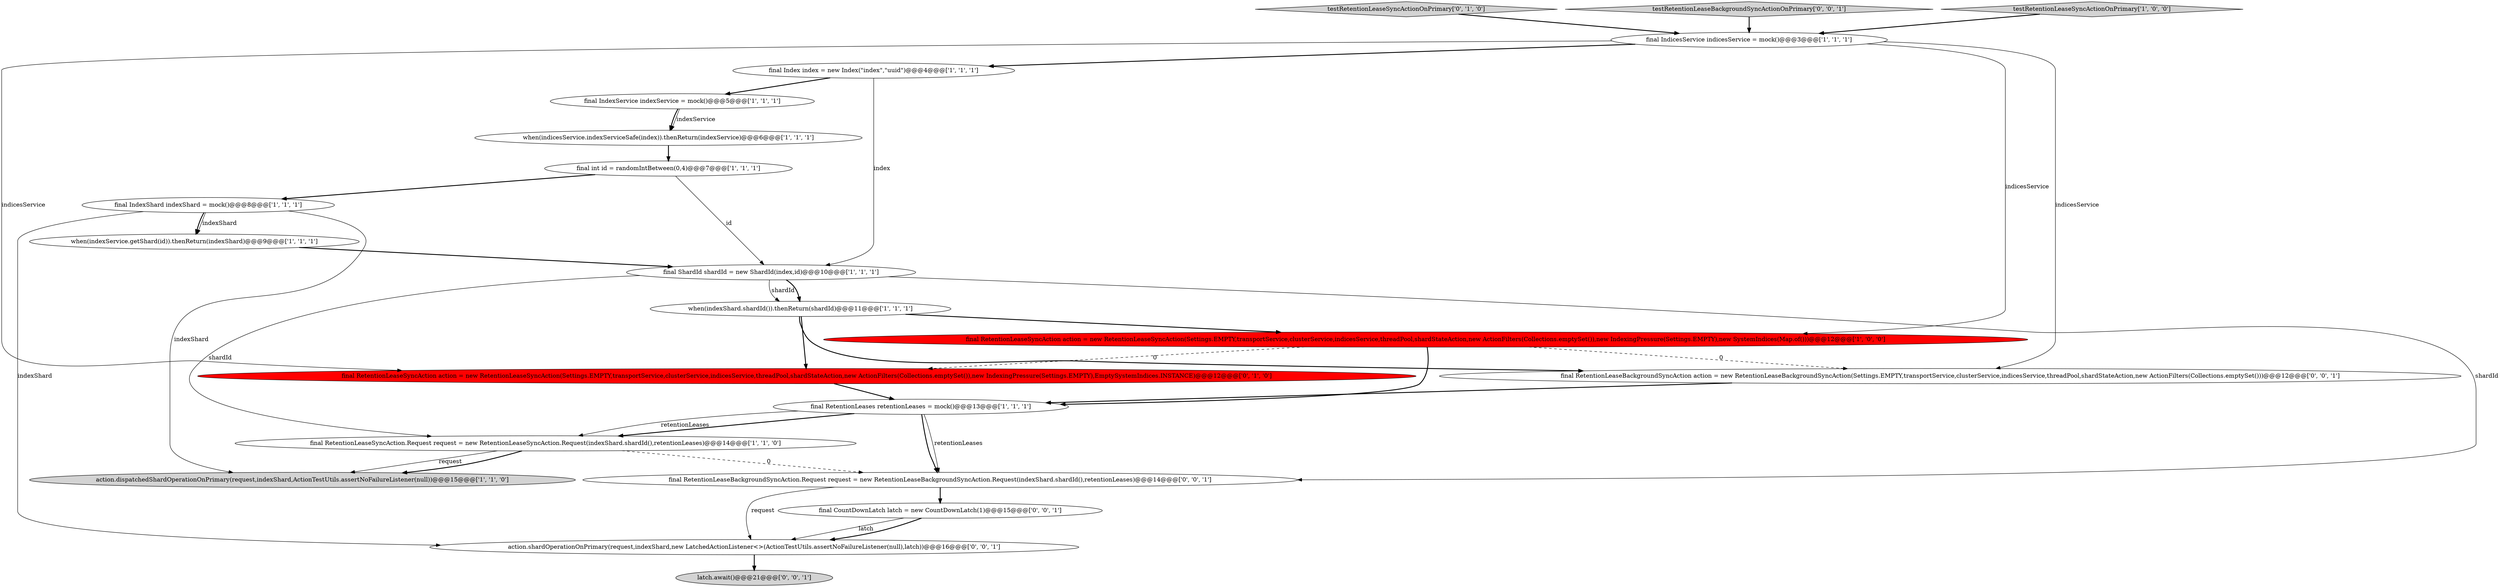 digraph {
9 [style = filled, label = "final RetentionLeases retentionLeases = mock()@@@13@@@['1', '1', '1']", fillcolor = white, shape = ellipse image = "AAA0AAABBB1BBB"];
19 [style = filled, label = "latch.await()@@@21@@@['0', '0', '1']", fillcolor = lightgray, shape = ellipse image = "AAA0AAABBB3BBB"];
6 [style = filled, label = "when(indicesService.indexServiceSafe(index)).thenReturn(indexService)@@@6@@@['1', '1', '1']", fillcolor = white, shape = ellipse image = "AAA0AAABBB1BBB"];
5 [style = filled, label = "final IndicesService indicesService = mock()@@@3@@@['1', '1', '1']", fillcolor = white, shape = ellipse image = "AAA0AAABBB1BBB"];
8 [style = filled, label = "final ShardId shardId = new ShardId(index,id)@@@10@@@['1', '1', '1']", fillcolor = white, shape = ellipse image = "AAA0AAABBB1BBB"];
20 [style = filled, label = "action.shardOperationOnPrimary(request,indexShard,new LatchedActionListener<>(ActionTestUtils.assertNoFailureListener(null),latch))@@@16@@@['0', '0', '1']", fillcolor = white, shape = ellipse image = "AAA0AAABBB3BBB"];
14 [style = filled, label = "testRetentionLeaseSyncActionOnPrimary['0', '1', '0']", fillcolor = lightgray, shape = diamond image = "AAA0AAABBB2BBB"];
16 [style = filled, label = "final RetentionLeaseBackgroundSyncAction.Request request = new RetentionLeaseBackgroundSyncAction.Request(indexShard.shardId(),retentionLeases)@@@14@@@['0', '0', '1']", fillcolor = white, shape = ellipse image = "AAA0AAABBB3BBB"];
17 [style = filled, label = "testRetentionLeaseBackgroundSyncActionOnPrimary['0', '0', '1']", fillcolor = lightgray, shape = diamond image = "AAA0AAABBB3BBB"];
0 [style = filled, label = "final Index index = new Index(\"index\",\"uuid\")@@@4@@@['1', '1', '1']", fillcolor = white, shape = ellipse image = "AAA0AAABBB1BBB"];
15 [style = filled, label = "final RetentionLeaseSyncAction action = new RetentionLeaseSyncAction(Settings.EMPTY,transportService,clusterService,indicesService,threadPool,shardStateAction,new ActionFilters(Collections.emptySet()),new IndexingPressure(Settings.EMPTY),EmptySystemIndices.INSTANCE)@@@12@@@['0', '1', '0']", fillcolor = red, shape = ellipse image = "AAA1AAABBB2BBB"];
10 [style = filled, label = "testRetentionLeaseSyncActionOnPrimary['1', '0', '0']", fillcolor = lightgray, shape = diamond image = "AAA0AAABBB1BBB"];
7 [style = filled, label = "final RetentionLeaseSyncAction.Request request = new RetentionLeaseSyncAction.Request(indexShard.shardId(),retentionLeases)@@@14@@@['1', '1', '0']", fillcolor = white, shape = ellipse image = "AAA0AAABBB1BBB"];
4 [style = filled, label = "when(indexShard.shardId()).thenReturn(shardId)@@@11@@@['1', '1', '1']", fillcolor = white, shape = ellipse image = "AAA0AAABBB1BBB"];
2 [style = filled, label = "action.dispatchedShardOperationOnPrimary(request,indexShard,ActionTestUtils.assertNoFailureListener(null))@@@15@@@['1', '1', '0']", fillcolor = lightgray, shape = ellipse image = "AAA0AAABBB1BBB"];
18 [style = filled, label = "final RetentionLeaseBackgroundSyncAction action = new RetentionLeaseBackgroundSyncAction(Settings.EMPTY,transportService,clusterService,indicesService,threadPool,shardStateAction,new ActionFilters(Collections.emptySet()))@@@12@@@['0', '0', '1']", fillcolor = white, shape = ellipse image = "AAA0AAABBB3BBB"];
11 [style = filled, label = "final int id = randomIntBetween(0,4)@@@7@@@['1', '1', '1']", fillcolor = white, shape = ellipse image = "AAA0AAABBB1BBB"];
3 [style = filled, label = "final RetentionLeaseSyncAction action = new RetentionLeaseSyncAction(Settings.EMPTY,transportService,clusterService,indicesService,threadPool,shardStateAction,new ActionFilters(Collections.emptySet()),new IndexingPressure(Settings.EMPTY),new SystemIndices(Map.of()))@@@12@@@['1', '0', '0']", fillcolor = red, shape = ellipse image = "AAA1AAABBB1BBB"];
13 [style = filled, label = "final IndexShard indexShard = mock()@@@8@@@['1', '1', '1']", fillcolor = white, shape = ellipse image = "AAA0AAABBB1BBB"];
1 [style = filled, label = "when(indexService.getShard(id)).thenReturn(indexShard)@@@9@@@['1', '1', '1']", fillcolor = white, shape = ellipse image = "AAA0AAABBB1BBB"];
21 [style = filled, label = "final CountDownLatch latch = new CountDownLatch(1)@@@15@@@['0', '0', '1']", fillcolor = white, shape = ellipse image = "AAA0AAABBB3BBB"];
12 [style = filled, label = "final IndexService indexService = mock()@@@5@@@['1', '1', '1']", fillcolor = white, shape = ellipse image = "AAA0AAABBB1BBB"];
4->3 [style = bold, label=""];
8->4 [style = solid, label="shardId"];
17->5 [style = bold, label=""];
5->3 [style = solid, label="indicesService"];
1->8 [style = bold, label=""];
5->18 [style = solid, label="indicesService"];
8->16 [style = solid, label="shardId"];
7->16 [style = dashed, label="0"];
3->18 [style = dashed, label="0"];
0->12 [style = bold, label=""];
4->15 [style = bold, label=""];
21->20 [style = solid, label="latch"];
4->18 [style = bold, label=""];
9->16 [style = solid, label="retentionLeases"];
9->7 [style = bold, label=""];
12->6 [style = bold, label=""];
9->16 [style = bold, label=""];
13->1 [style = bold, label=""];
13->20 [style = solid, label="indexShard"];
0->8 [style = solid, label="index"];
3->9 [style = bold, label=""];
8->7 [style = solid, label="shardId"];
21->20 [style = bold, label=""];
10->5 [style = bold, label=""];
5->0 [style = bold, label=""];
7->2 [style = solid, label="request"];
12->6 [style = solid, label="indexService"];
15->9 [style = bold, label=""];
7->2 [style = bold, label=""];
16->21 [style = bold, label=""];
11->8 [style = solid, label="id"];
6->11 [style = bold, label=""];
11->13 [style = bold, label=""];
18->9 [style = bold, label=""];
9->7 [style = solid, label="retentionLeases"];
3->15 [style = dashed, label="0"];
5->15 [style = solid, label="indicesService"];
8->4 [style = bold, label=""];
13->2 [style = solid, label="indexShard"];
16->20 [style = solid, label="request"];
20->19 [style = bold, label=""];
13->1 [style = solid, label="indexShard"];
14->5 [style = bold, label=""];
}
